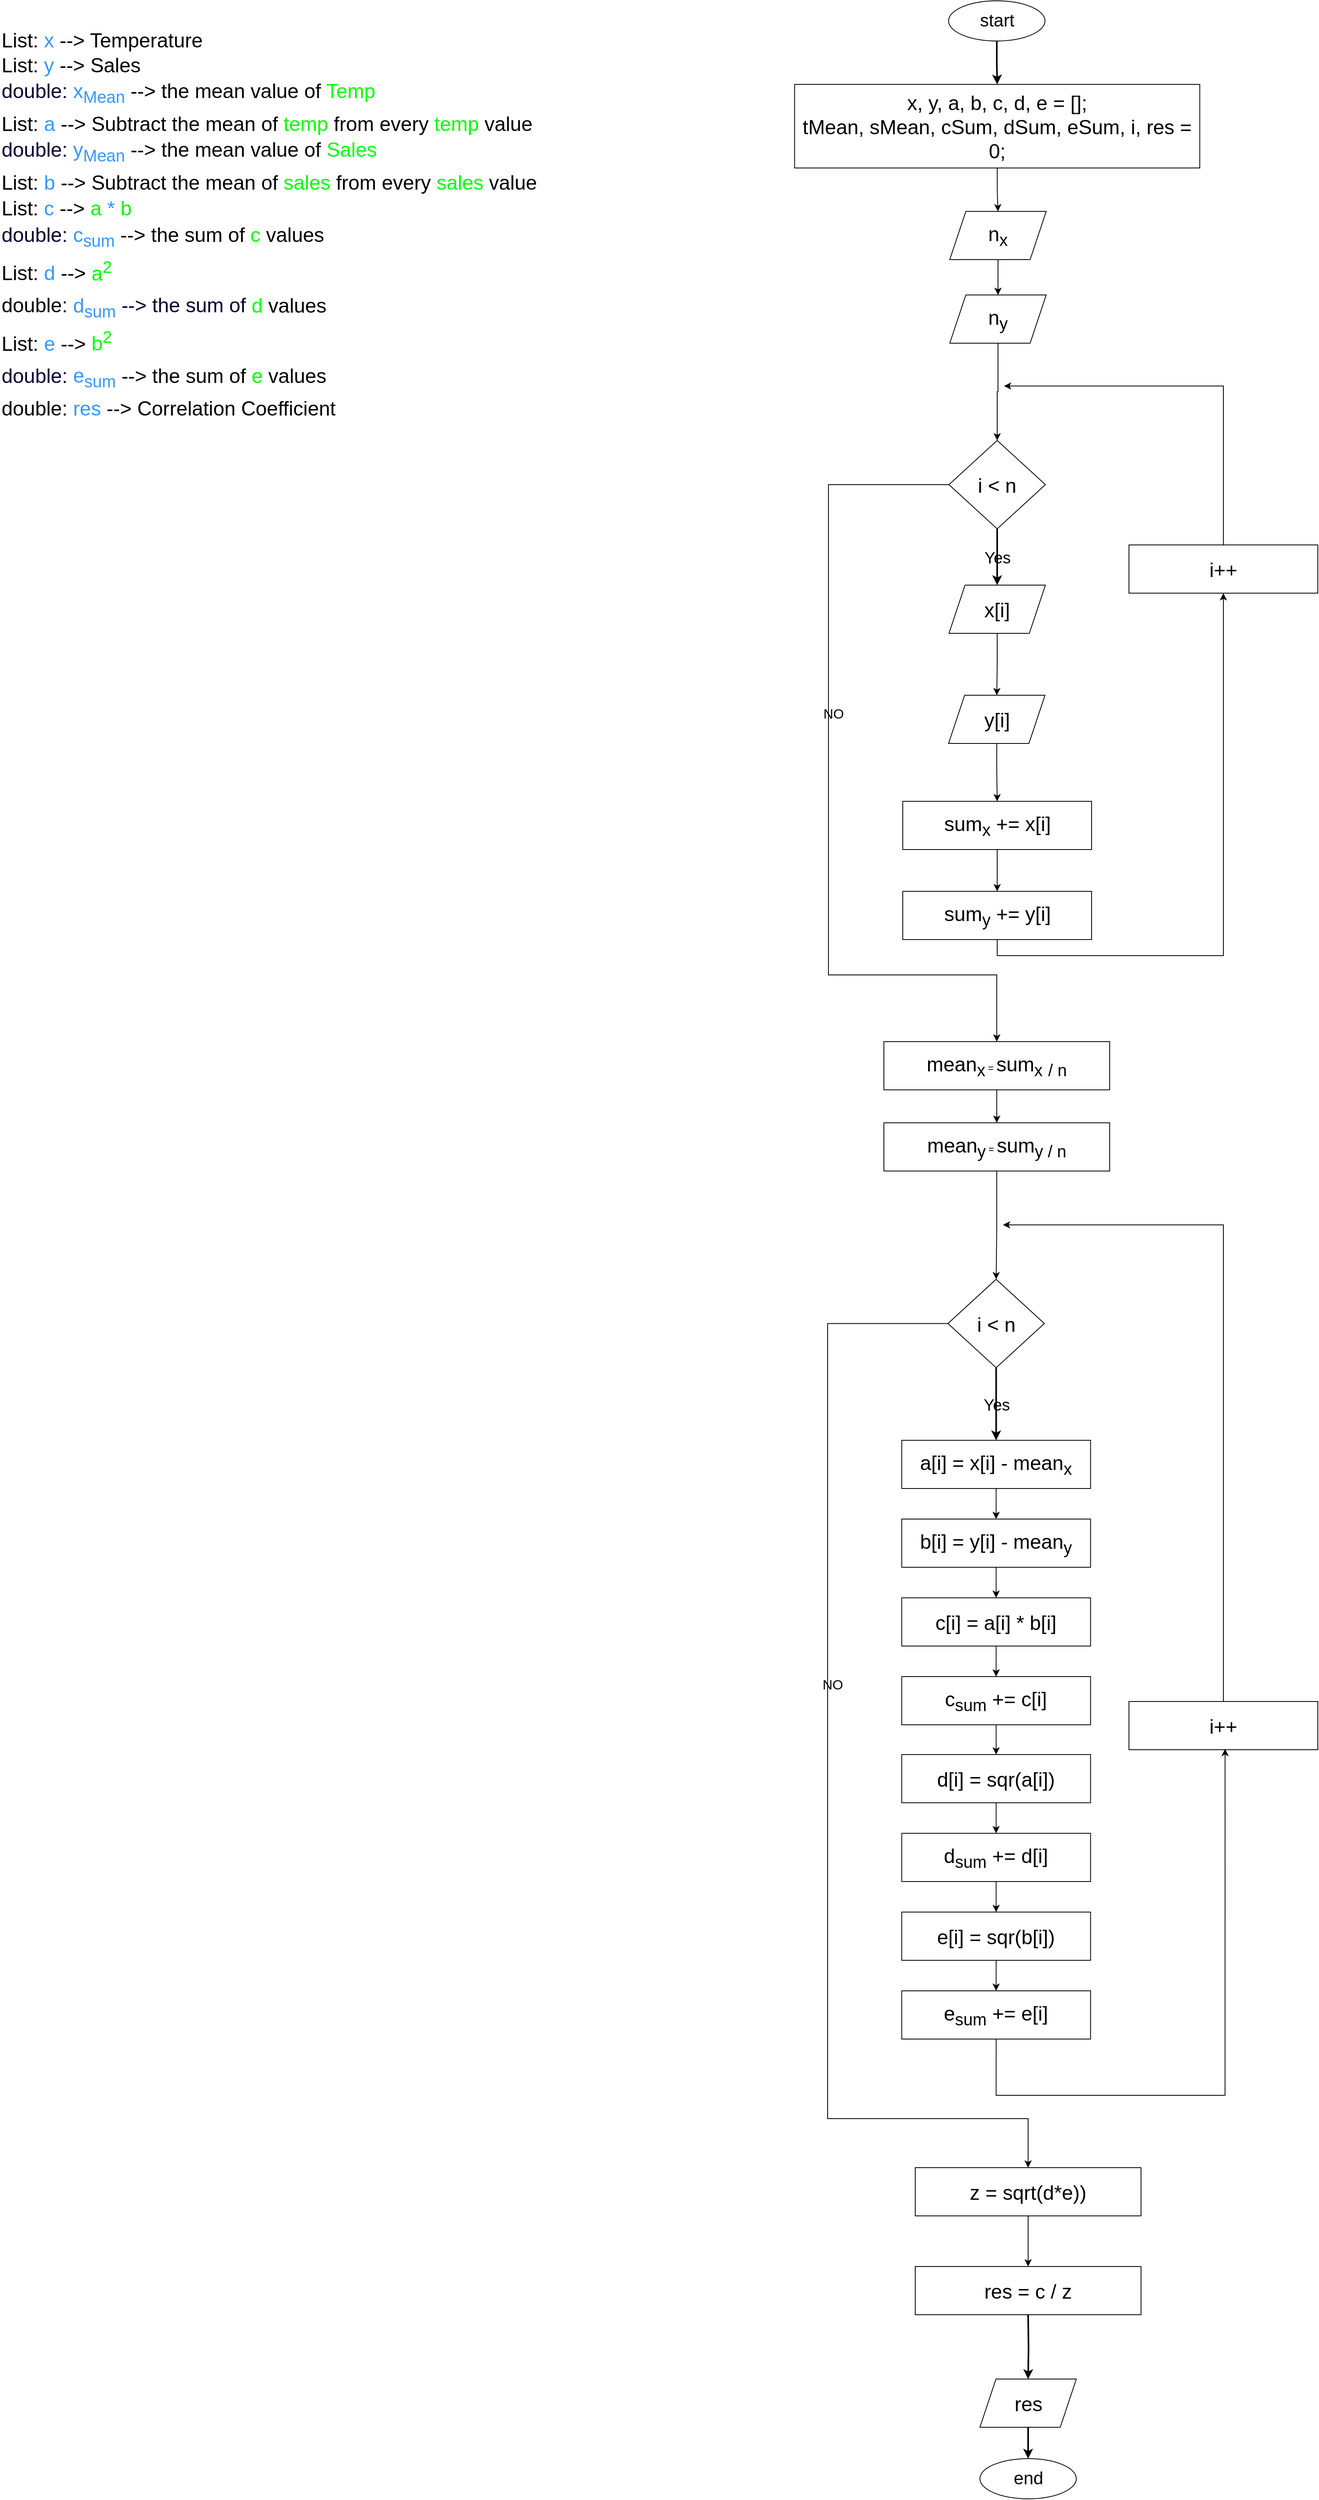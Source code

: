 <mxfile version="22.1.21" type="github">
  <diagram name="Page-1" id="MpfbVtHEwf4T9xMxUEGX">
    <mxGraphModel dx="2259" dy="1349" grid="0" gridSize="10" guides="1" tooltips="1" connect="1" arrows="1" fold="1" page="0" pageScale="1" pageWidth="850" pageHeight="1100" math="0" shadow="0">
      <root>
        <mxCell id="0" />
        <mxCell id="1" parent="0" />
        <mxCell id="E6W_czevTI_fpcngmIyn-1" value="" style="edgeStyle=orthogonalEdgeStyle;rounded=0;orthogonalLoop=1;jettySize=auto;html=1;fontColor=default;labelBackgroundColor=none;strokeWidth=2;" edge="1" parent="1" source="E6W_czevTI_fpcngmIyn-2" target="E6W_czevTI_fpcngmIyn-4">
          <mxGeometry relative="1" as="geometry" />
        </mxCell>
        <mxCell id="E6W_czevTI_fpcngmIyn-2" value="&lt;font style=&quot;font-size: 22px;&quot;&gt;start&lt;/font&gt;" style="ellipse;whiteSpace=wrap;html=1;labelBackgroundColor=none;" vertex="1" parent="1">
          <mxGeometry x="338.5" y="-22" width="120" height="50" as="geometry" />
        </mxCell>
        <mxCell id="E6W_czevTI_fpcngmIyn-3" value="" style="edgeStyle=orthogonalEdgeStyle;rounded=0;orthogonalLoop=1;jettySize=auto;html=1;fontColor=default;labelBackgroundColor=none;strokeWidth=1;" edge="1" parent="1" source="E6W_czevTI_fpcngmIyn-4" target="E6W_czevTI_fpcngmIyn-6">
          <mxGeometry relative="1" as="geometry" />
        </mxCell>
        <mxCell id="E6W_czevTI_fpcngmIyn-4" value="&lt;font style=&quot;font-size: 25px;&quot;&gt;x, y, a, b, c, d, e = [];&lt;br&gt;tMean, sMean, cSum, dSum, eSum, i, res = 0;&lt;br&gt;&lt;/font&gt;" style="rounded=0;whiteSpace=wrap;html=1;labelBackgroundColor=none;" vertex="1" parent="1">
          <mxGeometry x="146.88" y="82" width="504.25" height="104" as="geometry" />
        </mxCell>
        <mxCell id="E6W_czevTI_fpcngmIyn-36" style="edgeStyle=orthogonalEdgeStyle;rounded=0;orthogonalLoop=1;jettySize=auto;html=1;entryX=0.5;entryY=0;entryDx=0;entryDy=0;" edge="1" parent="1" source="E6W_czevTI_fpcngmIyn-6" target="E6W_czevTI_fpcngmIyn-34">
          <mxGeometry relative="1" as="geometry" />
        </mxCell>
        <mxCell id="E6W_czevTI_fpcngmIyn-6" value="&lt;span style=&quot;font-size: 25px;&quot;&gt;n&lt;sub&gt;x&lt;/sub&gt;&lt;/span&gt;" style="shape=parallelogram;perimeter=parallelogramPerimeter;whiteSpace=wrap;html=1;fixedSize=1;labelBackgroundColor=none;" vertex="1" parent="1">
          <mxGeometry x="340" y="240" width="120" height="60" as="geometry" />
        </mxCell>
        <mxCell id="E6W_czevTI_fpcngmIyn-7" value="&lt;font style=&quot;font-size: 20px;&quot;&gt;Yes&lt;/font&gt;" style="edgeStyle=orthogonalEdgeStyle;rounded=0;orthogonalLoop=1;jettySize=auto;html=1;fontColor=default;labelBackgroundColor=none;strokeWidth=2;" edge="1" parent="1" source="E6W_czevTI_fpcngmIyn-10" target="E6W_czevTI_fpcngmIyn-12">
          <mxGeometry relative="1" as="geometry" />
        </mxCell>
        <mxCell id="E6W_czevTI_fpcngmIyn-8" style="edgeStyle=orthogonalEdgeStyle;rounded=0;orthogonalLoop=1;jettySize=auto;html=1;exitX=0;exitY=0.5;exitDx=0;exitDy=0;fontColor=default;labelBackgroundColor=none;strokeWidth=1;entryX=0.5;entryY=0;entryDx=0;entryDy=0;" edge="1" parent="1" source="E6W_czevTI_fpcngmIyn-10" target="E6W_czevTI_fpcngmIyn-48">
          <mxGeometry relative="1" as="geometry">
            <mxPoint x="189.0" y="552.94" as="sourcePoint" />
            <mxPoint x="406" y="1252" as="targetPoint" />
            <Array as="points">
              <mxPoint x="189" y="580" />
              <mxPoint x="189" y="1190" />
              <mxPoint x="399" y="1190" />
            </Array>
          </mxGeometry>
        </mxCell>
        <mxCell id="E6W_czevTI_fpcngmIyn-9" value="&lt;font style=&quot;font-size: 17px;&quot;&gt;NO&lt;/font&gt;" style="edgeLabel;html=1;align=center;verticalAlign=middle;resizable=0;points=[];labelBackgroundColor=none;" vertex="1" connectable="0" parent="E6W_czevTI_fpcngmIyn-8">
          <mxGeometry x="-0.171" y="6" relative="1" as="geometry">
            <mxPoint y="-1" as="offset" />
          </mxGeometry>
        </mxCell>
        <mxCell id="E6W_czevTI_fpcngmIyn-10" value="&lt;font style=&quot;font-size: 25px;&quot;&gt;i &amp;lt; n&lt;/font&gt;" style="rhombus;whiteSpace=wrap;html=1;labelBackgroundColor=none;" vertex="1" parent="1">
          <mxGeometry x="339" y="525" width="120" height="110" as="geometry" />
        </mxCell>
        <mxCell id="E6W_czevTI_fpcngmIyn-40" value="" style="edgeStyle=orthogonalEdgeStyle;rounded=0;orthogonalLoop=1;jettySize=auto;html=1;" edge="1" parent="1" source="E6W_czevTI_fpcngmIyn-12" target="E6W_czevTI_fpcngmIyn-39">
          <mxGeometry relative="1" as="geometry" />
        </mxCell>
        <mxCell id="E6W_czevTI_fpcngmIyn-12" value="&lt;font style=&quot;font-size: 25px;&quot;&gt;x[i]&lt;/font&gt;" style="shape=parallelogram;perimeter=parallelogramPerimeter;whiteSpace=wrap;html=1;fixedSize=1;labelBackgroundColor=none;" vertex="1" parent="1">
          <mxGeometry x="339" y="705" width="120" height="60" as="geometry" />
        </mxCell>
        <mxCell id="E6W_czevTI_fpcngmIyn-43" value="" style="edgeStyle=orthogonalEdgeStyle;rounded=0;orthogonalLoop=1;jettySize=auto;html=1;" edge="1" parent="1" source="E6W_czevTI_fpcngmIyn-14" target="E6W_czevTI_fpcngmIyn-42">
          <mxGeometry relative="1" as="geometry" />
        </mxCell>
        <mxCell id="E6W_czevTI_fpcngmIyn-14" value="&lt;span style=&quot;font-size: 25px;&quot;&gt;sum&lt;sub&gt;x&lt;/sub&gt; +=&amp;nbsp;&lt;/span&gt;&lt;font style=&quot;font-size: 25px;&quot;&gt;x[i]&lt;/font&gt;" style="rounded=0;whiteSpace=wrap;html=1;labelBackgroundColor=none;" vertex="1" parent="1">
          <mxGeometry x="281.5" y="974" width="235" height="60" as="geometry" />
        </mxCell>
        <mxCell id="E6W_czevTI_fpcngmIyn-45" style="edgeStyle=orthogonalEdgeStyle;rounded=0;orthogonalLoop=1;jettySize=auto;html=1;" edge="1" parent="1" source="E6W_czevTI_fpcngmIyn-16">
          <mxGeometry relative="1" as="geometry">
            <mxPoint x="407.429" y="457.286" as="targetPoint" />
            <Array as="points">
              <mxPoint x="681" y="457" />
            </Array>
          </mxGeometry>
        </mxCell>
        <mxCell id="E6W_czevTI_fpcngmIyn-16" value="&lt;span style=&quot;font-size: 25px;&quot;&gt;i++&lt;/span&gt;" style="rounded=0;whiteSpace=wrap;html=1;labelBackgroundColor=none;" vertex="1" parent="1">
          <mxGeometry x="563" y="655" width="235" height="60" as="geometry" />
        </mxCell>
        <mxCell id="E6W_czevTI_fpcngmIyn-29" value="" style="edgeStyle=orthogonalEdgeStyle;rounded=0;orthogonalLoop=1;jettySize=auto;html=1;fontColor=default;labelBackgroundColor=none;strokeWidth=2;" edge="1" parent="1" target="E6W_czevTI_fpcngmIyn-32">
          <mxGeometry relative="1" as="geometry">
            <mxPoint x="437.5" y="2857" as="sourcePoint" />
          </mxGeometry>
        </mxCell>
        <mxCell id="E6W_czevTI_fpcngmIyn-31" value="" style="edgeStyle=orthogonalEdgeStyle;rounded=0;orthogonalLoop=1;jettySize=auto;html=1;fontColor=default;labelBackgroundColor=none;strokeWidth=2;" edge="1" parent="1" source="E6W_czevTI_fpcngmIyn-32" target="E6W_czevTI_fpcngmIyn-33">
          <mxGeometry relative="1" as="geometry" />
        </mxCell>
        <mxCell id="E6W_czevTI_fpcngmIyn-32" value="&lt;font style=&quot;font-size: 25px;&quot;&gt;res&lt;/font&gt;" style="shape=parallelogram;perimeter=parallelogramPerimeter;whiteSpace=wrap;html=1;fixedSize=1;labelBackgroundColor=none;" vertex="1" parent="1">
          <mxGeometry x="377.5" y="2937" width="120" height="60" as="geometry" />
        </mxCell>
        <mxCell id="E6W_czevTI_fpcngmIyn-33" value="&lt;span style=&quot;font-size: 22px;&quot;&gt;end&lt;/span&gt;" style="ellipse;whiteSpace=wrap;html=1;labelBackgroundColor=none;" vertex="1" parent="1">
          <mxGeometry x="377.5" y="3036" width="120" height="50" as="geometry" />
        </mxCell>
        <mxCell id="E6W_czevTI_fpcngmIyn-37" style="edgeStyle=orthogonalEdgeStyle;rounded=0;orthogonalLoop=1;jettySize=auto;html=1;entryX=0.5;entryY=0;entryDx=0;entryDy=0;" edge="1" parent="1" source="E6W_czevTI_fpcngmIyn-34" target="E6W_czevTI_fpcngmIyn-10">
          <mxGeometry relative="1" as="geometry" />
        </mxCell>
        <mxCell id="E6W_czevTI_fpcngmIyn-34" value="&lt;span style=&quot;font-size: 25px;&quot;&gt;n&lt;sub&gt;y&lt;/sub&gt;&lt;/span&gt;" style="shape=parallelogram;perimeter=parallelogramPerimeter;whiteSpace=wrap;html=1;fixedSize=1;labelBackgroundColor=none;" vertex="1" parent="1">
          <mxGeometry x="340" y="344" width="120" height="60" as="geometry" />
        </mxCell>
        <mxCell id="E6W_czevTI_fpcngmIyn-46" style="edgeStyle=orthogonalEdgeStyle;rounded=0;orthogonalLoop=1;jettySize=auto;html=1;entryX=0.5;entryY=0;entryDx=0;entryDy=0;" edge="1" parent="1" source="E6W_czevTI_fpcngmIyn-39" target="E6W_czevTI_fpcngmIyn-14">
          <mxGeometry relative="1" as="geometry" />
        </mxCell>
        <mxCell id="E6W_czevTI_fpcngmIyn-39" value="&lt;font style=&quot;font-size: 25px;&quot;&gt;y[i]&lt;/font&gt;" style="shape=parallelogram;perimeter=parallelogramPerimeter;whiteSpace=wrap;html=1;fixedSize=1;labelBackgroundColor=none;" vertex="1" parent="1">
          <mxGeometry x="338.5" y="842" width="120" height="60" as="geometry" />
        </mxCell>
        <mxCell id="E6W_czevTI_fpcngmIyn-47" style="edgeStyle=orthogonalEdgeStyle;rounded=0;orthogonalLoop=1;jettySize=auto;html=1;exitX=0.5;exitY=1;exitDx=0;exitDy=0;entryX=0.5;entryY=1;entryDx=0;entryDy=0;" edge="1" parent="1" source="E6W_czevTI_fpcngmIyn-42" target="E6W_czevTI_fpcngmIyn-16">
          <mxGeometry relative="1" as="geometry" />
        </mxCell>
        <mxCell id="E6W_czevTI_fpcngmIyn-42" value="&lt;span style=&quot;font-size: 25px;&quot;&gt;sum&lt;sub&gt;y&lt;/sub&gt; +=&amp;nbsp;&lt;/span&gt;&lt;font style=&quot;font-size: 25px;&quot;&gt;y[i]&lt;/font&gt;" style="rounded=0;whiteSpace=wrap;html=1;labelBackgroundColor=none;" vertex="1" parent="1">
          <mxGeometry x="281.5" y="1086" width="235" height="60" as="geometry" />
        </mxCell>
        <mxCell id="E6W_czevTI_fpcngmIyn-44" value="&lt;div style=&quot;text-align: justify;&quot;&gt;&lt;span style=&quot;font-size: 25px; background-color: initial;&quot;&gt;List: &lt;/span&gt;&lt;font style=&quot;font-size: 25px; background-color: initial;&quot; color=&quot;#3399ff&quot;&gt;x&amp;nbsp;&lt;/font&gt;&lt;span style=&quot;font-size: 25px; background-color: initial;&quot;&gt;--&amp;gt; Temperature&lt;/span&gt;&lt;/div&gt;&lt;font style=&quot;font-size: 25px;&quot;&gt;&lt;div style=&quot;text-align: justify; line-height: 130%;&quot;&gt;&lt;span style=&quot;background-color: initial;&quot;&gt;List: &lt;font style=&quot;font-size: 25px;&quot; color=&quot;#3399ff&quot;&gt;y &lt;/font&gt;&lt;font style=&quot;font-size: 25px;&quot;&gt;--&amp;gt; Sales&lt;/font&gt;&lt;/span&gt;&lt;/div&gt;&lt;div style=&quot;text-align: justify; line-height: 130%;&quot;&gt;&lt;font style=&quot;background-color: initial;&quot; color=&quot;#000033&quot;&gt;double:&lt;/font&gt;&lt;font style=&quot;background-color: initial;&quot; color=&quot;#3399ff&quot;&gt; x&lt;sub&gt;Mean&lt;/sub&gt;&amp;nbsp;&lt;/font&gt;&lt;span style=&quot;background-color: initial;&quot;&gt;--&amp;gt; the mean value of &lt;/span&gt;&lt;font style=&quot;background-color: initial;&quot; color=&quot;#00ff00&quot;&gt;Temp&lt;/font&gt;&lt;br&gt;&lt;/div&gt;&lt;div style=&quot;text-align: justify; line-height: 130%;&quot;&gt;List: &lt;font style=&quot;font-size: 25px;&quot; color=&quot;#3399ff&quot;&gt;a&lt;/font&gt; --&amp;gt; Subtract the mean of &lt;font style=&quot;font-size: 25px;&quot; color=&quot;#00ff00&quot;&gt;temp &lt;/font&gt;from every &lt;font style=&quot;font-size: 25px;&quot; color=&quot;#00ff00&quot;&gt;temp&lt;/font&gt; value&lt;/div&gt;&lt;div style=&quot;text-align: justify; line-height: 130%;&quot;&gt;&lt;font style=&quot;background-color: initial; border-color: var(--border-color);&quot; color=&quot;#000033&quot;&gt;double:&lt;/font&gt;&lt;font style=&quot;background-color: initial; border-color: var(--border-color);&quot; color=&quot;#3399ff&quot;&gt;&amp;nbsp;y&lt;sub style=&quot;border-color: var(--border-color);&quot;&gt;Mean&lt;/sub&gt;&amp;nbsp;&lt;/font&gt;&lt;span style=&quot;background-color: initial;&quot;&gt;--&amp;gt; the mean value of &lt;/span&gt;&lt;font style=&quot;background-color: initial;&quot; color=&quot;#00ff00&quot;&gt;Sales&lt;/font&gt;&lt;br&gt;&lt;/div&gt;&lt;div style=&quot;line-height: 130%;&quot;&gt;&lt;div style=&quot;text-align: justify; border-color: var(--border-color); line-height: 130%;&quot;&gt;List:&amp;nbsp;&lt;font style=&quot;border-color: var(--border-color); font-size: 25px;&quot; color=&quot;#3399ff&quot;&gt;b&lt;/font&gt;&amp;nbsp;--&amp;gt; Subtract the mean of&amp;nbsp;&lt;font style=&quot;border-color: var(--border-color); font-size: 25px;&quot; color=&quot;#00ff00&quot;&gt;sales&amp;nbsp;&lt;/font&gt;from every &lt;font style=&quot;font-size: 25px;&quot; color=&quot;#00ff00&quot;&gt;sales&amp;nbsp;&lt;/font&gt;value&lt;/div&gt;&lt;div style=&quot;text-align: justify; border-color: var(--border-color); line-height: 130%;&quot;&gt;&lt;span style=&quot;background-color: initial;&quot;&gt;List: &lt;/span&gt;&lt;font style=&quot;background-color: initial;&quot; color=&quot;#3399ff&quot;&gt;c&lt;/font&gt;&lt;span style=&quot;background-color: initial;&quot;&gt; --&amp;gt; &lt;/span&gt;&lt;font style=&quot;background-color: initial;&quot; color=&quot;#00ff00&quot;&gt;a &lt;/font&gt;&lt;font style=&quot;background-color: initial;&quot; color=&quot;#3399ff&quot;&gt;*&lt;/font&gt;&lt;font style=&quot;background-color: initial;&quot; color=&quot;#00ff00&quot;&gt; b&lt;/font&gt;&lt;span style=&quot;background-color: initial;&quot;&gt;&amp;nbsp;&lt;/span&gt;&lt;br&gt;&lt;/div&gt;&lt;div style=&quot;text-align: justify; border-color: var(--border-color); line-height: 130%;&quot;&gt;&lt;font style=&quot;border-color: var(--border-color); font-size: 25px;&quot; color=&quot;#000033&quot;&gt;double:&lt;/font&gt;&lt;font style=&quot;border-color: var(--border-color); font-size: 25px;&quot; color=&quot;#3399ff&quot;&gt;&amp;nbsp;c&lt;sub style=&quot;border-color: var(--border-color);&quot;&gt;sum&lt;/sub&gt;&amp;nbsp;&lt;/font&gt;--&amp;gt; the sum of &lt;font style=&quot;font-size: 25px;&quot; color=&quot;#00ff00&quot;&gt;c&lt;/font&gt; values&lt;br&gt;&lt;/div&gt;&lt;div style=&quot;text-align: justify; border-color: var(--border-color); line-height: 130%;&quot;&gt;&lt;span style=&quot;background-color: initial;&quot;&gt;List:&amp;nbsp;&lt;/span&gt;&lt;font style=&quot;background-color: initial; border-color: var(--border-color);&quot; color=&quot;#3399ff&quot;&gt;d&lt;/font&gt;&lt;span style=&quot;background-color: initial;&quot;&gt;&amp;nbsp;--&amp;gt;&amp;nbsp;&lt;/span&gt;&lt;font style=&quot;background-color: initial; border-color: var(--border-color);&quot; color=&quot;#00ff00&quot;&gt;a&lt;sup&gt;2&lt;/sup&gt;&lt;/font&gt;&lt;br&gt;&lt;/div&gt;&lt;div style=&quot;text-align: justify; border-color: var(--border-color); line-height: 130%;&quot;&gt;&lt;font style=&quot;border-color: var(--border-color); font-size: 25px;&quot;&gt;&lt;font style=&quot;border-color: var(--border-color); font-size: 25px;&quot;&gt;double:&lt;/font&gt;&lt;font style=&quot;color: rgb(0, 255, 0); border-color: var(--border-color); font-size: 25px;&quot; color=&quot;#3399ff&quot;&gt;&amp;nbsp;&lt;/font&gt;&lt;font style=&quot;border-color: var(--border-color); font-size: 25px;&quot; color=&quot;#3399ff&quot;&gt;d&lt;sub style=&quot;border-color: var(--border-color);&quot;&gt;sum&lt;/sub&gt;&lt;font color=&quot;#00ff00&quot;&gt;&amp;nbsp;&lt;/font&gt;&lt;/font&gt;&lt;font style=&quot;font-size: 25px;&quot; color=&quot;#000033&quot;&gt;--&amp;gt; the sum of&lt;/font&gt;&lt;/font&gt;&lt;font style=&quot;border-color: var(--border-color); font-size: 25px;&quot; color=&quot;#00ff00&quot;&gt;&amp;nbsp;&lt;font style=&quot;border-color: var(--border-color); font-size: 25px;&quot; color=&quot;#00ff00&quot;&gt;d&lt;/font&gt;&lt;span style=&quot;color: rgb(0, 0, 0);&quot;&gt;&amp;nbsp;values&lt;/span&gt;&lt;sup&gt;&lt;br style=&quot;font-size: 25px;&quot;&gt;&lt;/sup&gt;&lt;/font&gt;&lt;/div&gt;&lt;div style=&quot;text-align: justify; border-color: var(--border-color); line-height: 130%;&quot;&gt;&lt;span style=&quot;background-color: initial;&quot;&gt;List:&amp;nbsp;&lt;/span&gt;&lt;font style=&quot;background-color: initial; border-color: var(--border-color);&quot; color=&quot;#3399ff&quot;&gt;e&lt;/font&gt;&lt;span style=&quot;background-color: initial;&quot;&gt;&amp;nbsp;--&amp;gt; &lt;/span&gt;&lt;font style=&quot;background-color: initial;&quot; color=&quot;#00ff00&quot;&gt;b&lt;sup&gt;2&lt;/sup&gt;&lt;/font&gt;&lt;br&gt;&lt;/div&gt;&lt;div style=&quot;text-align: justify; border-color: var(--border-color); line-height: 130%;&quot;&gt;&lt;font style=&quot;border-color: var(--border-color); font-size: 25px;&quot; color=&quot;#000033&quot;&gt;double:&lt;/font&gt;&lt;font style=&quot;border-color: var(--border-color); font-size: 25px;&quot; color=&quot;#3399ff&quot;&gt;&amp;nbsp;e&lt;sub style=&quot;border-color: var(--border-color);&quot;&gt;sum&lt;/sub&gt;&amp;nbsp;&lt;/font&gt;--&amp;gt; the sum of&amp;nbsp;&lt;font style=&quot;border-color: var(--border-color); font-size: 25px;&quot; color=&quot;#00ff00&quot;&gt;e&lt;/font&gt;&amp;nbsp;values&lt;font color=&quot;#00ff00&quot;&gt;&lt;sup&gt;&lt;br&gt;&lt;/sup&gt;&lt;/font&gt;&lt;/div&gt;&lt;div style=&quot;text-align: justify; border-color: var(--border-color); line-height: 130%;&quot;&gt;double: &lt;font color=&quot;#3399ff&quot;&gt;res &lt;/font&gt;--&amp;gt; Correlation Coefficient&lt;/div&gt;&lt;/div&gt;&lt;/font&gt;" style="text;html=1;align=left;verticalAlign=middle;resizable=0;points=[];autosize=1;strokeColor=none;fillColor=none;" vertex="1" parent="1">
          <mxGeometry x="-842" y="5" width="684" height="501" as="geometry" />
        </mxCell>
        <mxCell id="E6W_czevTI_fpcngmIyn-50" value="" style="edgeStyle=orthogonalEdgeStyle;rounded=0;orthogonalLoop=1;jettySize=auto;html=1;" edge="1" parent="1" source="E6W_czevTI_fpcngmIyn-48" target="E6W_czevTI_fpcngmIyn-49">
          <mxGeometry relative="1" as="geometry" />
        </mxCell>
        <mxCell id="E6W_czevTI_fpcngmIyn-48" value="&lt;span style=&quot;font-size: 25px;&quot;&gt;mean&lt;sub&gt;x&lt;/sub&gt;&lt;/span&gt;&amp;nbsp;=&amp;nbsp;&lt;font style=&quot;font-size: 25px;&quot;&gt;&lt;span style=&quot;border-color: var(--border-color);&quot;&gt;sum&lt;span style=&quot;border-color: var(--border-color);&quot;&gt;&lt;sub&gt;x&lt;/sub&gt;&lt;/span&gt;&amp;nbsp;&lt;/span&gt;&lt;sub style=&quot;border-color: var(--border-color);&quot;&gt;/ n&lt;/sub&gt;&lt;/font&gt;&lt;span style=&quot;font-size: 25px;&quot;&gt;&lt;br&gt;&lt;/span&gt;" style="rounded=0;whiteSpace=wrap;html=1;labelBackgroundColor=none;" vertex="1" parent="1">
          <mxGeometry x="258" y="1273" width="281" height="60" as="geometry" />
        </mxCell>
        <mxCell id="E6W_czevTI_fpcngmIyn-65" style="edgeStyle=orthogonalEdgeStyle;rounded=0;orthogonalLoop=1;jettySize=auto;html=1;entryX=0.5;entryY=0;entryDx=0;entryDy=0;" edge="1" parent="1" source="E6W_czevTI_fpcngmIyn-49" target="E6W_czevTI_fpcngmIyn-54">
          <mxGeometry relative="1" as="geometry" />
        </mxCell>
        <mxCell id="E6W_czevTI_fpcngmIyn-49" value="&lt;span style=&quot;font-size: 25px;&quot;&gt;mean&lt;sub&gt;y&lt;/sub&gt;&lt;/span&gt;&amp;nbsp;= &lt;span style=&quot;font-size: 25px;&quot;&gt;sum&lt;/span&gt;&lt;font style=&quot;font-size: 25px;&quot;&gt;&lt;sub style=&quot;border-color: var(--border-color);&quot;&gt;y / n&lt;/sub&gt;&lt;/font&gt;&lt;span style=&quot;font-size: 25px;&quot;&gt;&lt;br&gt;&lt;/span&gt;" style="rounded=0;whiteSpace=wrap;html=1;labelBackgroundColor=none;" vertex="1" parent="1">
          <mxGeometry x="258" y="1374" width="281" height="60" as="geometry" />
        </mxCell>
        <mxCell id="E6W_czevTI_fpcngmIyn-51" value="&lt;font style=&quot;font-size: 20px;&quot;&gt;Yes&lt;/font&gt;" style="edgeStyle=orthogonalEdgeStyle;rounded=0;orthogonalLoop=1;jettySize=auto;html=1;fontColor=default;labelBackgroundColor=none;strokeWidth=2;entryX=0.5;entryY=0;entryDx=0;entryDy=0;" edge="1" source="E6W_czevTI_fpcngmIyn-54" target="E6W_czevTI_fpcngmIyn-67" parent="1">
          <mxGeometry relative="1" as="geometry">
            <mxPoint x="397.71" y="1748.71" as="targetPoint" />
          </mxGeometry>
        </mxCell>
        <mxCell id="E6W_czevTI_fpcngmIyn-52" style="edgeStyle=orthogonalEdgeStyle;rounded=0;orthogonalLoop=1;jettySize=auto;html=1;exitX=0;exitY=0.5;exitDx=0;exitDy=0;fontColor=default;labelBackgroundColor=none;strokeWidth=1;entryX=0.5;entryY=0;entryDx=0;entryDy=0;" edge="1" source="E6W_czevTI_fpcngmIyn-54" target="E6W_czevTI_fpcngmIyn-64" parent="1">
          <mxGeometry relative="1" as="geometry">
            <mxPoint x="187.71" y="1596.65" as="sourcePoint" />
            <mxPoint x="404.71" y="2295.71" as="targetPoint" />
            <Array as="points">
              <mxPoint x="188" y="1624" />
              <mxPoint x="188" y="2613" />
              <mxPoint x="438" y="2613" />
            </Array>
          </mxGeometry>
        </mxCell>
        <mxCell id="E6W_czevTI_fpcngmIyn-53" value="&lt;font style=&quot;font-size: 17px;&quot;&gt;NO&lt;/font&gt;" style="edgeLabel;html=1;align=center;verticalAlign=middle;resizable=0;points=[];labelBackgroundColor=none;" vertex="1" connectable="0" parent="E6W_czevTI_fpcngmIyn-52">
          <mxGeometry x="-0.171" y="6" relative="1" as="geometry">
            <mxPoint y="-1" as="offset" />
          </mxGeometry>
        </mxCell>
        <mxCell id="E6W_czevTI_fpcngmIyn-54" value="&lt;font style=&quot;font-size: 25px;&quot;&gt;i &amp;lt; n&lt;/font&gt;" style="rhombus;whiteSpace=wrap;html=1;labelBackgroundColor=none;" vertex="1" parent="1">
          <mxGeometry x="337.71" y="1568.71" width="120" height="110" as="geometry" />
        </mxCell>
        <mxCell id="E6W_czevTI_fpcngmIyn-57" value="" style="edgeStyle=orthogonalEdgeStyle;rounded=0;orthogonalLoop=1;jettySize=auto;html=1;" edge="1" source="E6W_czevTI_fpcngmIyn-58" parent="1">
          <mxGeometry relative="1" as="geometry">
            <mxPoint x="397.71" y="2129.71" as="targetPoint" />
          </mxGeometry>
        </mxCell>
        <mxCell id="E6W_czevTI_fpcngmIyn-59" style="edgeStyle=orthogonalEdgeStyle;rounded=0;orthogonalLoop=1;jettySize=auto;html=1;exitX=0.5;exitY=0;exitDx=0;exitDy=0;" edge="1" parent="1" source="E6W_czevTI_fpcngmIyn-66">
          <mxGeometry relative="1" as="geometry">
            <mxPoint x="406.139" y="1500.996" as="targetPoint" />
            <mxPoint x="679.71" y="1698.71" as="sourcePoint" />
            <Array as="points">
              <mxPoint x="681" y="1501" />
            </Array>
          </mxGeometry>
        </mxCell>
        <mxCell id="E6W_czevTI_fpcngmIyn-62" style="edgeStyle=orthogonalEdgeStyle;rounded=0;orthogonalLoop=1;jettySize=auto;html=1;entryX=0.509;entryY=0.983;entryDx=0;entryDy=0;entryPerimeter=0;exitX=0.5;exitY=1;exitDx=0;exitDy=0;" edge="1" source="E6W_czevTI_fpcngmIyn-75" parent="1" target="E6W_czevTI_fpcngmIyn-66">
          <mxGeometry relative="1" as="geometry">
            <mxPoint x="343" y="2553" as="sourcePoint" />
            <mxPoint x="679.71" y="1758.71" as="targetPoint" />
            <Array as="points">
              <mxPoint x="398" y="2514" />
              <mxPoint x="398" y="2584" />
              <mxPoint x="683" y="2584" />
            </Array>
          </mxGeometry>
        </mxCell>
        <mxCell id="E6W_czevTI_fpcngmIyn-84" value="" style="edgeStyle=orthogonalEdgeStyle;rounded=0;orthogonalLoop=1;jettySize=auto;html=1;" edge="1" parent="1" source="E6W_czevTI_fpcngmIyn-64" target="E6W_czevTI_fpcngmIyn-83">
          <mxGeometry relative="1" as="geometry" />
        </mxCell>
        <mxCell id="E6W_czevTI_fpcngmIyn-64" value="&lt;font style=&quot;font-size: 25px;&quot;&gt;z =&amp;nbsp;sqrt(d*e))&lt;/font&gt;" style="rounded=0;whiteSpace=wrap;html=1;labelBackgroundColor=none;" vertex="1" parent="1">
          <mxGeometry x="297.0" y="2674" width="281" height="60" as="geometry" />
        </mxCell>
        <mxCell id="E6W_czevTI_fpcngmIyn-66" value="&lt;span style=&quot;font-size: 25px;&quot;&gt;i++&lt;/span&gt;" style="rounded=0;whiteSpace=wrap;html=1;labelBackgroundColor=none;" vertex="1" parent="1">
          <mxGeometry x="563" y="2094" width="235" height="60" as="geometry" />
        </mxCell>
        <mxCell id="E6W_czevTI_fpcngmIyn-76" value="" style="edgeStyle=orthogonalEdgeStyle;rounded=0;orthogonalLoop=1;jettySize=auto;html=1;" edge="1" parent="1" source="E6W_czevTI_fpcngmIyn-67" target="E6W_czevTI_fpcngmIyn-69">
          <mxGeometry relative="1" as="geometry" />
        </mxCell>
        <mxCell id="E6W_czevTI_fpcngmIyn-67" value="&lt;span style=&quot;font-size: 25px;&quot;&gt;a[i] = x[i] - mean&lt;sub&gt;x&lt;/sub&gt;&lt;/span&gt;" style="rounded=0;whiteSpace=wrap;html=1;labelBackgroundColor=none;" vertex="1" parent="1">
          <mxGeometry x="280.21" y="1769" width="235" height="60" as="geometry" />
        </mxCell>
        <mxCell id="E6W_czevTI_fpcngmIyn-77" value="" style="edgeStyle=orthogonalEdgeStyle;rounded=0;orthogonalLoop=1;jettySize=auto;html=1;" edge="1" parent="1" source="E6W_czevTI_fpcngmIyn-69" target="E6W_czevTI_fpcngmIyn-70">
          <mxGeometry relative="1" as="geometry" />
        </mxCell>
        <mxCell id="E6W_czevTI_fpcngmIyn-69" value="&lt;span style=&quot;font-size: 25px;&quot;&gt;b[i] = y[i] - mean&lt;sub&gt;y&lt;/sub&gt;&lt;/span&gt;" style="rounded=0;whiteSpace=wrap;html=1;labelBackgroundColor=none;" vertex="1" parent="1">
          <mxGeometry x="280.21" y="1867" width="235" height="60" as="geometry" />
        </mxCell>
        <mxCell id="E6W_czevTI_fpcngmIyn-78" value="" style="edgeStyle=orthogonalEdgeStyle;rounded=0;orthogonalLoop=1;jettySize=auto;html=1;" edge="1" parent="1" source="E6W_czevTI_fpcngmIyn-70" target="E6W_czevTI_fpcngmIyn-73">
          <mxGeometry relative="1" as="geometry" />
        </mxCell>
        <mxCell id="E6W_czevTI_fpcngmIyn-70" value="&lt;span style=&quot;font-size: 25px;&quot;&gt;c[i] = a[i] * b[i]&lt;/span&gt;" style="rounded=0;whiteSpace=wrap;html=1;labelBackgroundColor=none;" vertex="1" parent="1">
          <mxGeometry x="280.21" y="1965" width="235" height="60" as="geometry" />
        </mxCell>
        <mxCell id="E6W_czevTI_fpcngmIyn-80" value="" style="edgeStyle=orthogonalEdgeStyle;rounded=0;orthogonalLoop=1;jettySize=auto;html=1;" edge="1" parent="1" source="E6W_czevTI_fpcngmIyn-71" target="E6W_czevTI_fpcngmIyn-74">
          <mxGeometry relative="1" as="geometry" />
        </mxCell>
        <mxCell id="E6W_czevTI_fpcngmIyn-71" value="&lt;span style=&quot;font-size: 25px;&quot;&gt;d[i] = sqr(a[i])&lt;/span&gt;" style="rounded=0;whiteSpace=wrap;html=1;labelBackgroundColor=none;" vertex="1" parent="1">
          <mxGeometry x="280.21" y="2160" width="235" height="60" as="geometry" />
        </mxCell>
        <mxCell id="E6W_czevTI_fpcngmIyn-82" value="" style="edgeStyle=orthogonalEdgeStyle;rounded=0;orthogonalLoop=1;jettySize=auto;html=1;" edge="1" parent="1" source="E6W_czevTI_fpcngmIyn-72" target="E6W_czevTI_fpcngmIyn-75">
          <mxGeometry relative="1" as="geometry" />
        </mxCell>
        <mxCell id="E6W_czevTI_fpcngmIyn-72" value="&lt;span style=&quot;font-size: 25px;&quot;&gt;e[i] = sqr(b[i])&lt;/span&gt;" style="rounded=0;whiteSpace=wrap;html=1;labelBackgroundColor=none;" vertex="1" parent="1">
          <mxGeometry x="280.21" y="2356" width="235" height="60" as="geometry" />
        </mxCell>
        <mxCell id="E6W_czevTI_fpcngmIyn-79" value="" style="edgeStyle=orthogonalEdgeStyle;rounded=0;orthogonalLoop=1;jettySize=auto;html=1;" edge="1" parent="1" source="E6W_czevTI_fpcngmIyn-73" target="E6W_czevTI_fpcngmIyn-71">
          <mxGeometry relative="1" as="geometry" />
        </mxCell>
        <mxCell id="E6W_czevTI_fpcngmIyn-73" value="&lt;span style=&quot;font-size: 25px;&quot;&gt;c&lt;sub&gt;sum&lt;/sub&gt; += c[i]&lt;/span&gt;" style="rounded=0;whiteSpace=wrap;html=1;labelBackgroundColor=none;" vertex="1" parent="1">
          <mxGeometry x="280.21" y="2063" width="235" height="60" as="geometry" />
        </mxCell>
        <mxCell id="E6W_czevTI_fpcngmIyn-81" value="" style="edgeStyle=orthogonalEdgeStyle;rounded=0;orthogonalLoop=1;jettySize=auto;html=1;" edge="1" parent="1" source="E6W_czevTI_fpcngmIyn-74" target="E6W_czevTI_fpcngmIyn-72">
          <mxGeometry relative="1" as="geometry" />
        </mxCell>
        <mxCell id="E6W_czevTI_fpcngmIyn-74" value="&lt;span style=&quot;font-size: 25px;&quot;&gt;d&lt;sub&gt;sum&lt;/sub&gt; += d[i]&lt;/span&gt;" style="rounded=0;whiteSpace=wrap;html=1;labelBackgroundColor=none;" vertex="1" parent="1">
          <mxGeometry x="280.21" y="2258" width="235" height="60" as="geometry" />
        </mxCell>
        <mxCell id="E6W_czevTI_fpcngmIyn-75" value="&lt;span style=&quot;font-size: 25px;&quot;&gt;e&lt;sub&gt;sum&lt;/sub&gt; += e[i]&lt;/span&gt;" style="rounded=0;whiteSpace=wrap;html=1;labelBackgroundColor=none;" vertex="1" parent="1">
          <mxGeometry x="280.21" y="2454" width="235" height="60" as="geometry" />
        </mxCell>
        <mxCell id="E6W_czevTI_fpcngmIyn-83" value="&lt;span style=&quot;font-size: 25px;&quot;&gt;res = c / z&lt;br&gt;&lt;/span&gt;" style="rounded=0;whiteSpace=wrap;html=1;labelBackgroundColor=none;" vertex="1" parent="1">
          <mxGeometry x="297.0" y="2797" width="281" height="60" as="geometry" />
        </mxCell>
      </root>
    </mxGraphModel>
  </diagram>
</mxfile>
